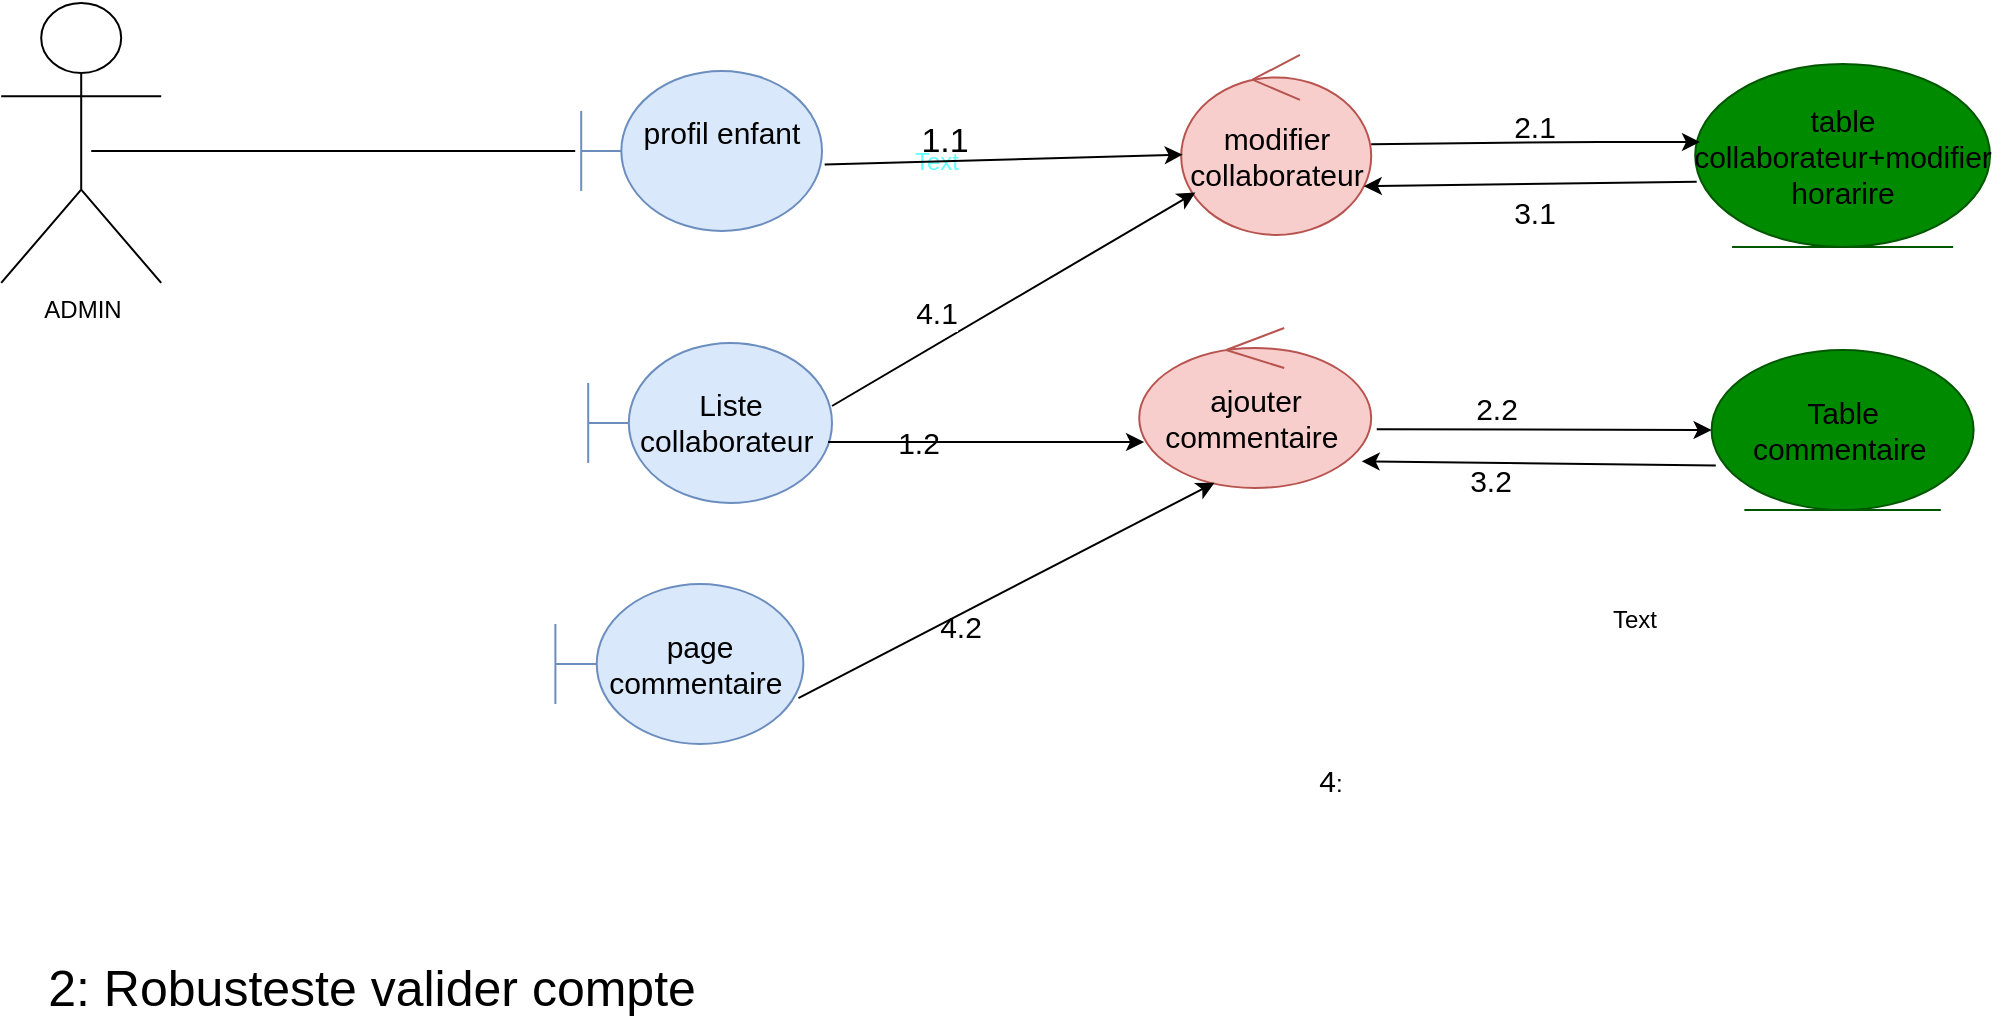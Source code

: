 <mxfile version="12.7.9" type="device"><diagram id="gRXtkaGIl44bUKp1zvr_" name="Page-1"><mxGraphModel dx="1550" dy="734" grid="0" gridSize="10" guides="1" tooltips="1" connect="1" arrows="1" fold="1" page="1" pageScale="1" pageWidth="1600" pageHeight="900" math="0" shadow="0"><root><mxCell id="0"/><mxCell id="1" parent="0"/><mxCell id="r3KplUVNMObUe886YGB8-1" value="ADMIN" style="shape=umlActor;verticalLabelPosition=bottom;labelBackgroundColor=#ffffff;verticalAlign=top;html=1;" vertex="1" parent="1"><mxGeometry x="759.6" y="376.467" width="80" height="140" as="geometry"/></mxCell><mxCell id="r3KplUVNMObUe886YGB8-2" value="" style="line;strokeWidth=1;fillColor=none;align=left;verticalAlign=middle;spacingTop=-1;spacingLeft=3;spacingRight=3;rotatable=0;labelPosition=right;points=[];portConstraint=eastwest;" vertex="1" parent="1"><mxGeometry x="804.6" y="446.467" width="242" height="8" as="geometry"/></mxCell><mxCell id="r3KplUVNMObUe886YGB8-3" value="Text" style="text;html=1;align=center;verticalAlign=middle;resizable=0;points=[];autosize=1;fontColor=#66FFFF;" vertex="1" parent="1"><mxGeometry x="1210.6" y="447.467" width="32" height="18" as="geometry"/></mxCell><mxCell id="r3KplUVNMObUe886YGB8-4" value="&lt;font style=&quot;font-size: 17px&quot;&gt;1.1&lt;/font&gt;" style="text;html=1;align=center;verticalAlign=middle;resizable=0;points=[];autosize=1;" vertex="1" parent="1"><mxGeometry x="1214.6" y="436.467" width="33" height="20" as="geometry"/></mxCell><mxCell id="r3KplUVNMObUe886YGB8-5" value="&lt;font style=&quot;font-size: 15px&quot;&gt;modifier collaborateur&lt;br&gt;&lt;/font&gt;" style="ellipse;shape=umlControl;whiteSpace=wrap;html=1;strokeColor=#b85450;fillColor=#f8cecc;" vertex="1" parent="1"><mxGeometry x="1349.6" y="402.467" width="95" height="90" as="geometry"/></mxCell><mxCell id="r3KplUVNMObUe886YGB8-6" value="&lt;font style=&quot;font-size: 15px&quot;&gt;profil enfant&lt;br&gt;&lt;br&gt;&lt;/font&gt;" style="shape=umlBoundary;whiteSpace=wrap;html=1;strokeColor=#6c8ebf;fillColor=#dae8fc;" vertex="1" parent="1"><mxGeometry x="1049.6" y="410.47" width="120.4" height="80" as="geometry"/></mxCell><mxCell id="r3KplUVNMObUe886YGB8-7" value="&lt;font color=&quot;#000000&quot; style=&quot;font-size: 15px&quot;&gt;table&lt;br&gt;collaborateur+modifier horarire&lt;br&gt;&lt;/font&gt;" style="ellipse;shape=umlEntity;whiteSpace=wrap;html=1;strokeColor=#005700;fillColor=#008a00;fontColor=#ffffff;" vertex="1" parent="1"><mxGeometry x="1606.6" y="407" width="147.4" height="91.47" as="geometry"/></mxCell><mxCell id="r3KplUVNMObUe886YGB8-8" value="&lt;font color=&quot;#000000&quot; style=&quot;font-size: 15px&quot;&gt;2.1&lt;/font&gt;" style="text;html=1;align=center;verticalAlign=middle;resizable=0;points=[];autosize=1;fontColor=#66FFFF;" vertex="1" parent="1"><mxGeometry x="1510.6" y="428.467" width="31" height="19" as="geometry"/></mxCell><mxCell id="r3KplUVNMObUe886YGB8-11" value="&lt;font style=&quot;font-size: 25px&quot;&gt;2: Robusteste valider compte&amp;nbsp;&lt;/font&gt;" style="text;html=1;align=center;verticalAlign=middle;resizable=0;points=[];autosize=1;" vertex="1" parent="1"><mxGeometry x="777.6" y="857.467" width="341" height="22" as="geometry"/></mxCell><mxCell id="r3KplUVNMObUe886YGB8-12" value="&lt;span style=&quot;font-size: 15px&quot;&gt;ajouter commentaire&amp;nbsp;&lt;/span&gt;" style="ellipse;shape=umlControl;whiteSpace=wrap;html=1;fillColor=#f8cecc;strokeColor=#b85450;" vertex="1" parent="1"><mxGeometry x="1328.6" y="538.997" width="116" height="80" as="geometry"/></mxCell><mxCell id="r3KplUVNMObUe886YGB8-15" value="" style="endArrow=classic;html=1;entryX=0.008;entryY=0.554;entryDx=0;entryDy=0;entryPerimeter=0;exitX=1.011;exitY=0.584;exitDx=0;exitDy=0;exitPerimeter=0;" edge="1" parent="1" source="r3KplUVNMObUe886YGB8-6" target="r3KplUVNMObUe886YGB8-5"><mxGeometry width="50" height="50" relative="1" as="geometry"><mxPoint x="1154.6" y="484.467" as="sourcePoint"/><mxPoint x="1204.6" y="434.467" as="targetPoint"/></mxGeometry></mxCell><mxCell id="r3KplUVNMObUe886YGB8-16" value="" style="endArrow=classic;html=1;" edge="1" parent="1" source="r3KplUVNMObUe886YGB8-5"><mxGeometry width="50" height="50" relative="1" as="geometry"><mxPoint x="1438.6" y="479.467" as="sourcePoint"/><mxPoint x="1609" y="446" as="targetPoint"/><Array as="points"><mxPoint x="1549" y="446"/></Array></mxGeometry></mxCell><mxCell id="r3KplUVNMObUe886YGB8-20" value="&lt;font style=&quot;font-size: 15px&quot;&gt;4&lt;/font&gt;:" style="text;html=1;align=center;verticalAlign=middle;resizable=0;points=[];autosize=1;" vertex="1" parent="1"><mxGeometry x="1412.6" y="755.467" width="22" height="19" as="geometry"/></mxCell><mxCell id="r3KplUVNMObUe886YGB8-22" value="&lt;font style=&quot;font-size: 15px&quot;&gt;&lt;br&gt;&lt;/font&gt;" style="text;html=1;align=center;verticalAlign=middle;resizable=0;points=[];autosize=1;" vertex="1" parent="1"><mxGeometry x="1224.6" y="546.467" width="10" height="19" as="geometry"/></mxCell><mxCell id="r3KplUVNMObUe886YGB8-23" value="" style="endArrow=classic;html=1;exitX=0.005;exitY=0.644;exitDx=0;exitDy=0;exitPerimeter=0;entryX=0.961;entryY=0.729;entryDx=0;entryDy=0;entryPerimeter=0;" edge="1" parent="1" source="r3KplUVNMObUe886YGB8-7" target="r3KplUVNMObUe886YGB8-5"><mxGeometry width="50" height="50" relative="1" as="geometry"><mxPoint x="1454" y="517" as="sourcePoint"/><mxPoint x="1504" y="467" as="targetPoint"/></mxGeometry></mxCell><mxCell id="r3KplUVNMObUe886YGB8-25" value="&lt;font style=&quot;font-size: 15px&quot;&gt;3.1&lt;/font&gt;" style="text;html=1;align=center;verticalAlign=middle;resizable=0;points=[];autosize=1;" vertex="1" parent="1"><mxGeometry x="1510.6" y="471.47" width="31" height="19" as="geometry"/></mxCell><mxCell id="r3KplUVNMObUe886YGB8-29" value="&lt;font color=&quot;#000000&quot;&gt;&lt;font style=&quot;font-size: 15px&quot;&gt;Table commentaire&lt;/font&gt;&amp;nbsp;&lt;/font&gt;" style="ellipse;shape=umlEntity;whiteSpace=wrap;html=1;fillColor=#008a00;strokeColor=#005700;fontColor=#ffffff;" vertex="1" parent="1"><mxGeometry x="1614.8" y="550" width="131" height="80" as="geometry"/></mxCell><mxCell id="r3KplUVNMObUe886YGB8-31" value="&lt;font style=&quot;font-size: 15px&quot;&gt;Liste collaborateur&amp;nbsp;&lt;br&gt;&lt;/font&gt;" style="shape=umlBoundary;whiteSpace=wrap;html=1;strokeColor=#6c8ebf;fillColor=#dae8fc;" vertex="1" parent="1"><mxGeometry x="1053.1" y="546.47" width="121.9" height="80" as="geometry"/></mxCell><mxCell id="r3KplUVNMObUe886YGB8-32" value="&lt;font style=&quot;font-size: 15px&quot;&gt;page commentaire&amp;nbsp;&lt;br&gt;&lt;/font&gt;" style="shape=umlBoundary;whiteSpace=wrap;html=1;strokeColor=#6c8ebf;fillColor=#dae8fc;" vertex="1" parent="1"><mxGeometry x="1036.7" y="667" width="124" height="80" as="geometry"/></mxCell><mxCell id="r3KplUVNMObUe886YGB8-33" value="" style="endArrow=classic;html=1;exitX=0.984;exitY=0.619;exitDx=0;exitDy=0;exitPerimeter=0;entryX=0.021;entryY=0.713;entryDx=0;entryDy=0;entryPerimeter=0;" edge="1" parent="1" source="r3KplUVNMObUe886YGB8-31" target="r3KplUVNMObUe886YGB8-12"><mxGeometry width="50" height="50" relative="1" as="geometry"><mxPoint x="1180" y="621" as="sourcePoint"/><mxPoint x="1326" y="596" as="targetPoint"/></mxGeometry></mxCell><mxCell id="r3KplUVNMObUe886YGB8-35" value="" style="endArrow=classic;html=1;exitX=1.024;exitY=0.633;exitDx=0;exitDy=0;exitPerimeter=0;entryX=0;entryY=0.5;entryDx=0;entryDy=0;" edge="1" parent="1" source="r3KplUVNMObUe886YGB8-12" target="r3KplUVNMObUe886YGB8-29"><mxGeometry width="50" height="50" relative="1" as="geometry"><mxPoint x="1455" y="628" as="sourcePoint"/><mxPoint x="1505" y="578" as="targetPoint"/></mxGeometry></mxCell><mxCell id="r3KplUVNMObUe886YGB8-36" value="&lt;font style=&quot;font-size: 15px&quot;&gt;1.2&lt;/font&gt;" style="text;html=1;align=center;verticalAlign=middle;resizable=0;points=[];autosize=1;" vertex="1" parent="1"><mxGeometry x="1202" y="586" width="31" height="19" as="geometry"/></mxCell><mxCell id="r3KplUVNMObUe886YGB8-37" value="&lt;font style=&quot;font-size: 15px&quot;&gt;2.2&lt;/font&gt;" style="text;html=1;align=center;verticalAlign=middle;resizable=0;points=[];autosize=1;" vertex="1" parent="1"><mxGeometry x="1491" y="569.5" width="31" height="19" as="geometry"/></mxCell><mxCell id="r3KplUVNMObUe886YGB8-38" value="" style="endArrow=classic;html=1;exitX=0.016;exitY=0.722;exitDx=0;exitDy=0;exitPerimeter=0;entryX=0.959;entryY=0.833;entryDx=0;entryDy=0;entryPerimeter=0;" edge="1" parent="1" source="r3KplUVNMObUe886YGB8-29" target="r3KplUVNMObUe886YGB8-12"><mxGeometry width="50" height="50" relative="1" as="geometry"><mxPoint x="1448" y="661" as="sourcePoint"/><mxPoint x="1498" y="611" as="targetPoint"/></mxGeometry></mxCell><mxCell id="r3KplUVNMObUe886YGB8-39" value="&lt;font style=&quot;font-size: 15px&quot;&gt;3.2&lt;/font&gt;" style="text;html=1;align=center;verticalAlign=middle;resizable=0;points=[];labelBackgroundColor=#ffffff;" vertex="1" connectable="0" parent="r3KplUVNMObUe886YGB8-38"><mxGeometry x="0.269" y="4" relative="1" as="geometry"><mxPoint x="-0.36" y="4.58" as="offset"/></mxGeometry></mxCell><mxCell id="r3KplUVNMObUe886YGB8-40" value="Text" style="text;html=1;align=center;verticalAlign=middle;resizable=0;points=[];autosize=1;" vertex="1" parent="1"><mxGeometry x="1560" y="676" width="32" height="18" as="geometry"/></mxCell><mxCell id="r3KplUVNMObUe886YGB8-41" value="" style="endArrow=classic;html=1;" edge="1" parent="1" target="r3KplUVNMObUe886YGB8-5"><mxGeometry width="50" height="50" relative="1" as="geometry"><mxPoint x="1175" y="578" as="sourcePoint"/><mxPoint x="1225" y="528" as="targetPoint"/></mxGeometry></mxCell><mxCell id="r3KplUVNMObUe886YGB8-43" value="&lt;font style=&quot;font-size: 15px&quot;&gt;4.1&lt;/font&gt;" style="text;html=1;align=center;verticalAlign=middle;resizable=0;points=[];labelBackgroundColor=#ffffff;" vertex="1" connectable="0" parent="r3KplUVNMObUe886YGB8-41"><mxGeometry x="-0.466" y="2" relative="1" as="geometry"><mxPoint x="4.34" y="-16.88" as="offset"/></mxGeometry></mxCell><mxCell id="r3KplUVNMObUe886YGB8-42" value="" style="endArrow=classic;html=1;exitX=0.98;exitY=0.713;exitDx=0;exitDy=0;exitPerimeter=0;entryX=0.325;entryY=0.967;entryDx=0;entryDy=0;entryPerimeter=0;" edge="1" parent="1" source="r3KplUVNMObUe886YGB8-32" target="r3KplUVNMObUe886YGB8-12"><mxGeometry width="50" height="50" relative="1" as="geometry"><mxPoint x="1168" y="738" as="sourcePoint"/><mxPoint x="1218" y="688" as="targetPoint"/></mxGeometry></mxCell><mxCell id="r3KplUVNMObUe886YGB8-44" value="&lt;font style=&quot;font-size: 15px&quot;&gt;4.2&lt;/font&gt;" style="text;html=1;align=center;verticalAlign=middle;resizable=0;points=[];autosize=1;" vertex="1" parent="1"><mxGeometry x="1223" y="678" width="31" height="19" as="geometry"/></mxCell></root></mxGraphModel></diagram></mxfile>